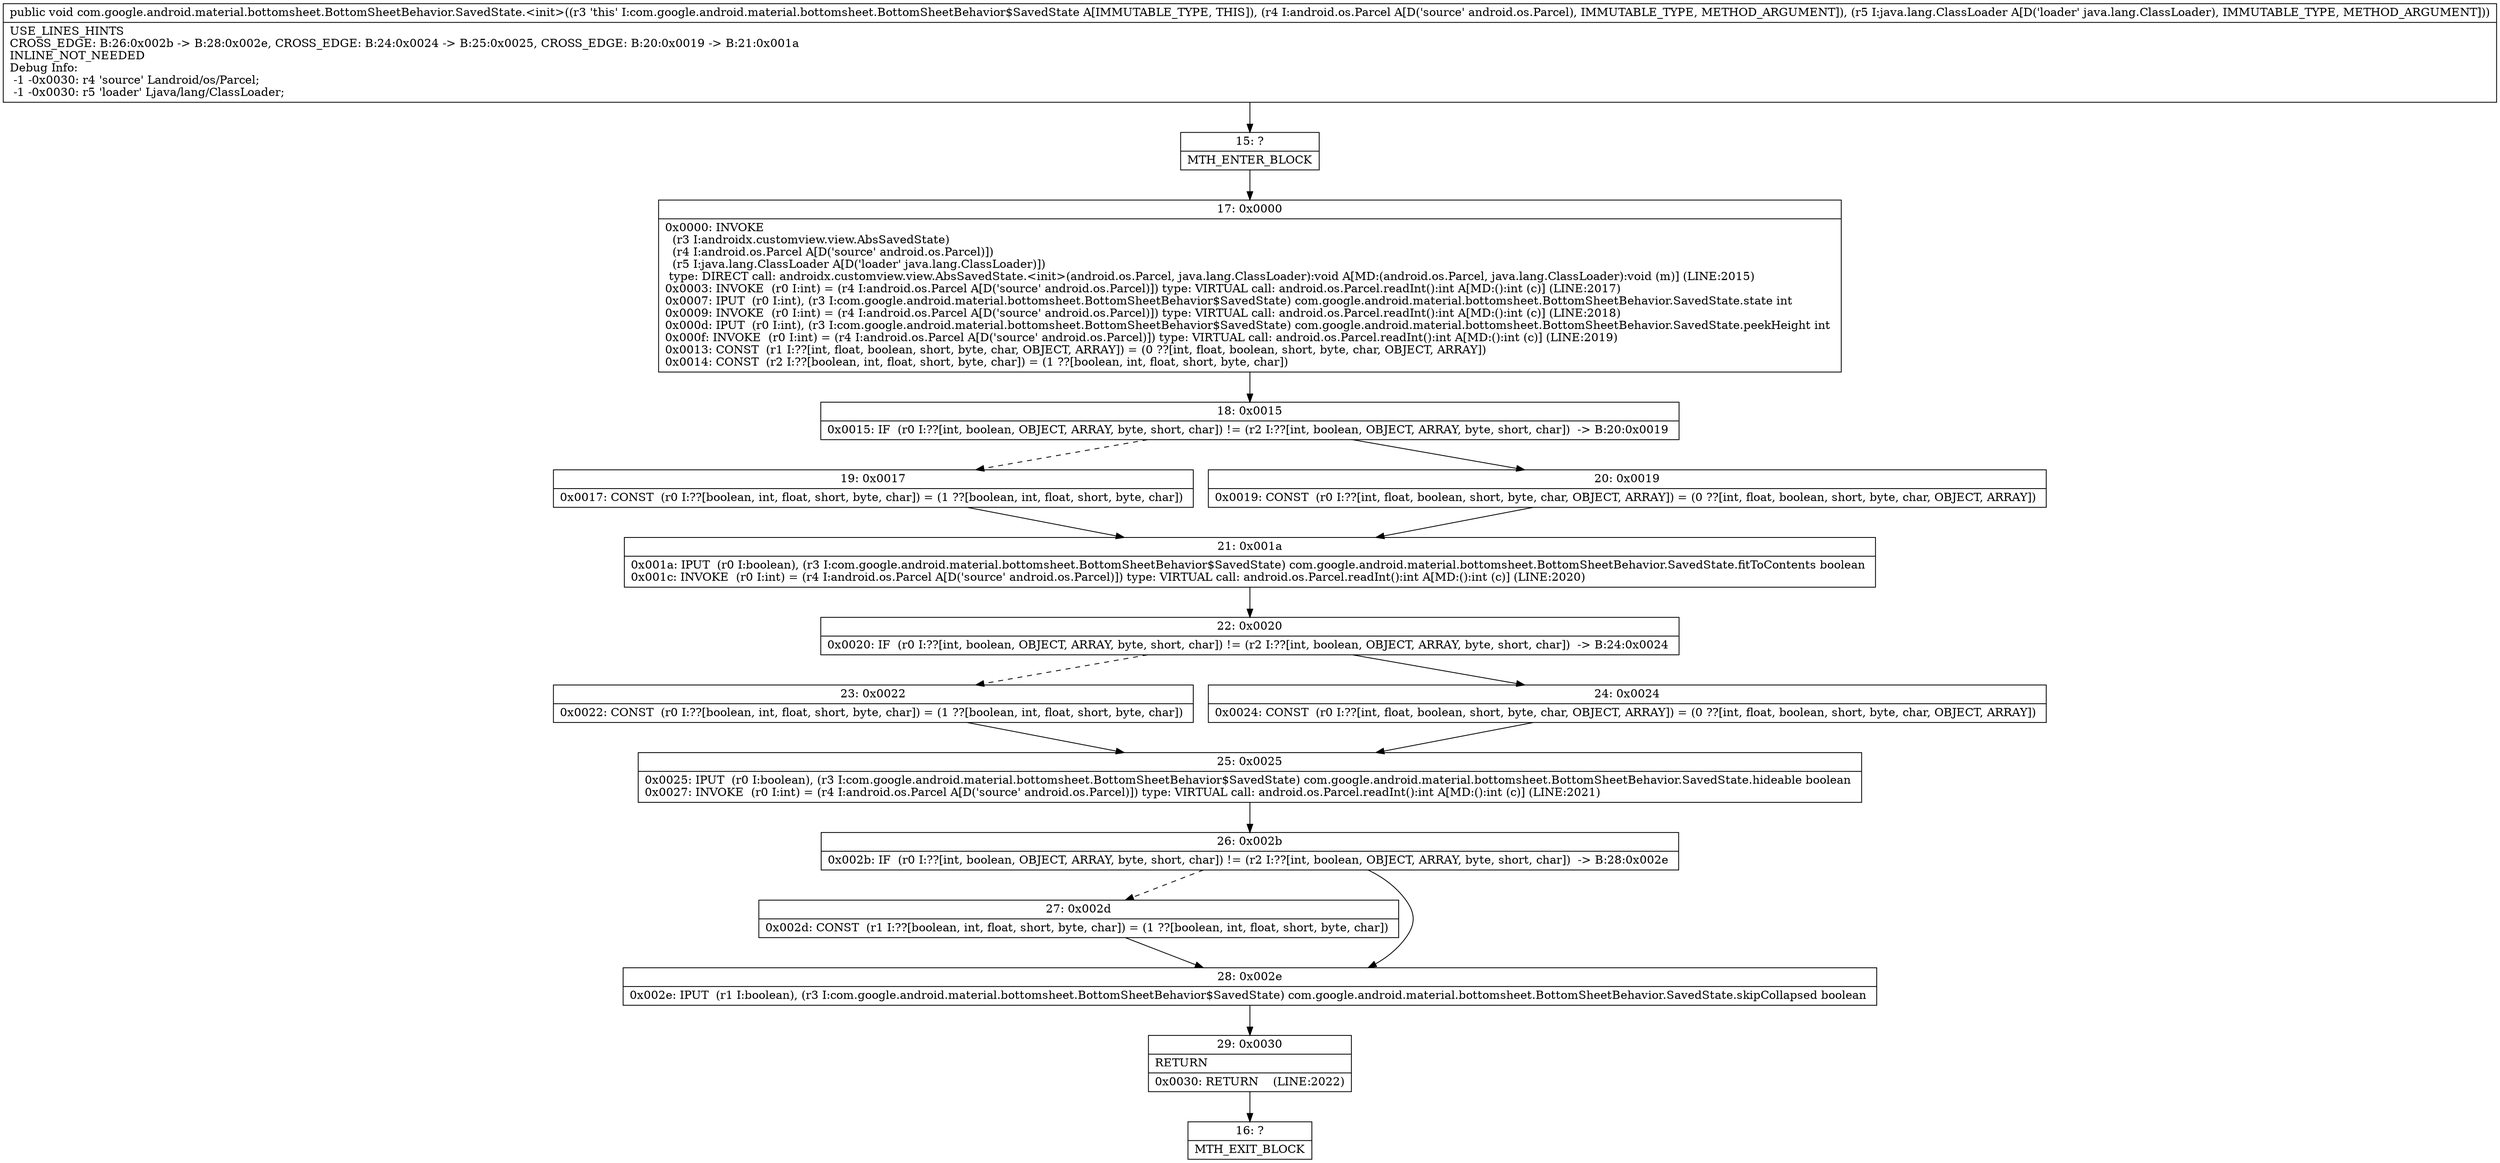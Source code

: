 digraph "CFG forcom.google.android.material.bottomsheet.BottomSheetBehavior.SavedState.\<init\>(Landroid\/os\/Parcel;Ljava\/lang\/ClassLoader;)V" {
Node_15 [shape=record,label="{15\:\ ?|MTH_ENTER_BLOCK\l}"];
Node_17 [shape=record,label="{17\:\ 0x0000|0x0000: INVOKE  \l  (r3 I:androidx.customview.view.AbsSavedState)\l  (r4 I:android.os.Parcel A[D('source' android.os.Parcel)])\l  (r5 I:java.lang.ClassLoader A[D('loader' java.lang.ClassLoader)])\l type: DIRECT call: androidx.customview.view.AbsSavedState.\<init\>(android.os.Parcel, java.lang.ClassLoader):void A[MD:(android.os.Parcel, java.lang.ClassLoader):void (m)] (LINE:2015)\l0x0003: INVOKE  (r0 I:int) = (r4 I:android.os.Parcel A[D('source' android.os.Parcel)]) type: VIRTUAL call: android.os.Parcel.readInt():int A[MD:():int (c)] (LINE:2017)\l0x0007: IPUT  (r0 I:int), (r3 I:com.google.android.material.bottomsheet.BottomSheetBehavior$SavedState) com.google.android.material.bottomsheet.BottomSheetBehavior.SavedState.state int \l0x0009: INVOKE  (r0 I:int) = (r4 I:android.os.Parcel A[D('source' android.os.Parcel)]) type: VIRTUAL call: android.os.Parcel.readInt():int A[MD:():int (c)] (LINE:2018)\l0x000d: IPUT  (r0 I:int), (r3 I:com.google.android.material.bottomsheet.BottomSheetBehavior$SavedState) com.google.android.material.bottomsheet.BottomSheetBehavior.SavedState.peekHeight int \l0x000f: INVOKE  (r0 I:int) = (r4 I:android.os.Parcel A[D('source' android.os.Parcel)]) type: VIRTUAL call: android.os.Parcel.readInt():int A[MD:():int (c)] (LINE:2019)\l0x0013: CONST  (r1 I:??[int, float, boolean, short, byte, char, OBJECT, ARRAY]) = (0 ??[int, float, boolean, short, byte, char, OBJECT, ARRAY]) \l0x0014: CONST  (r2 I:??[boolean, int, float, short, byte, char]) = (1 ??[boolean, int, float, short, byte, char]) \l}"];
Node_18 [shape=record,label="{18\:\ 0x0015|0x0015: IF  (r0 I:??[int, boolean, OBJECT, ARRAY, byte, short, char]) != (r2 I:??[int, boolean, OBJECT, ARRAY, byte, short, char])  \-\> B:20:0x0019 \l}"];
Node_19 [shape=record,label="{19\:\ 0x0017|0x0017: CONST  (r0 I:??[boolean, int, float, short, byte, char]) = (1 ??[boolean, int, float, short, byte, char]) \l}"];
Node_21 [shape=record,label="{21\:\ 0x001a|0x001a: IPUT  (r0 I:boolean), (r3 I:com.google.android.material.bottomsheet.BottomSheetBehavior$SavedState) com.google.android.material.bottomsheet.BottomSheetBehavior.SavedState.fitToContents boolean \l0x001c: INVOKE  (r0 I:int) = (r4 I:android.os.Parcel A[D('source' android.os.Parcel)]) type: VIRTUAL call: android.os.Parcel.readInt():int A[MD:():int (c)] (LINE:2020)\l}"];
Node_22 [shape=record,label="{22\:\ 0x0020|0x0020: IF  (r0 I:??[int, boolean, OBJECT, ARRAY, byte, short, char]) != (r2 I:??[int, boolean, OBJECT, ARRAY, byte, short, char])  \-\> B:24:0x0024 \l}"];
Node_23 [shape=record,label="{23\:\ 0x0022|0x0022: CONST  (r0 I:??[boolean, int, float, short, byte, char]) = (1 ??[boolean, int, float, short, byte, char]) \l}"];
Node_25 [shape=record,label="{25\:\ 0x0025|0x0025: IPUT  (r0 I:boolean), (r3 I:com.google.android.material.bottomsheet.BottomSheetBehavior$SavedState) com.google.android.material.bottomsheet.BottomSheetBehavior.SavedState.hideable boolean \l0x0027: INVOKE  (r0 I:int) = (r4 I:android.os.Parcel A[D('source' android.os.Parcel)]) type: VIRTUAL call: android.os.Parcel.readInt():int A[MD:():int (c)] (LINE:2021)\l}"];
Node_26 [shape=record,label="{26\:\ 0x002b|0x002b: IF  (r0 I:??[int, boolean, OBJECT, ARRAY, byte, short, char]) != (r2 I:??[int, boolean, OBJECT, ARRAY, byte, short, char])  \-\> B:28:0x002e \l}"];
Node_27 [shape=record,label="{27\:\ 0x002d|0x002d: CONST  (r1 I:??[boolean, int, float, short, byte, char]) = (1 ??[boolean, int, float, short, byte, char]) \l}"];
Node_28 [shape=record,label="{28\:\ 0x002e|0x002e: IPUT  (r1 I:boolean), (r3 I:com.google.android.material.bottomsheet.BottomSheetBehavior$SavedState) com.google.android.material.bottomsheet.BottomSheetBehavior.SavedState.skipCollapsed boolean \l}"];
Node_29 [shape=record,label="{29\:\ 0x0030|RETURN\l|0x0030: RETURN    (LINE:2022)\l}"];
Node_16 [shape=record,label="{16\:\ ?|MTH_EXIT_BLOCK\l}"];
Node_24 [shape=record,label="{24\:\ 0x0024|0x0024: CONST  (r0 I:??[int, float, boolean, short, byte, char, OBJECT, ARRAY]) = (0 ??[int, float, boolean, short, byte, char, OBJECT, ARRAY]) \l}"];
Node_20 [shape=record,label="{20\:\ 0x0019|0x0019: CONST  (r0 I:??[int, float, boolean, short, byte, char, OBJECT, ARRAY]) = (0 ??[int, float, boolean, short, byte, char, OBJECT, ARRAY]) \l}"];
MethodNode[shape=record,label="{public void com.google.android.material.bottomsheet.BottomSheetBehavior.SavedState.\<init\>((r3 'this' I:com.google.android.material.bottomsheet.BottomSheetBehavior$SavedState A[IMMUTABLE_TYPE, THIS]), (r4 I:android.os.Parcel A[D('source' android.os.Parcel), IMMUTABLE_TYPE, METHOD_ARGUMENT]), (r5 I:java.lang.ClassLoader A[D('loader' java.lang.ClassLoader), IMMUTABLE_TYPE, METHOD_ARGUMENT]))  | USE_LINES_HINTS\lCROSS_EDGE: B:26:0x002b \-\> B:28:0x002e, CROSS_EDGE: B:24:0x0024 \-\> B:25:0x0025, CROSS_EDGE: B:20:0x0019 \-\> B:21:0x001a\lINLINE_NOT_NEEDED\lDebug Info:\l  \-1 \-0x0030: r4 'source' Landroid\/os\/Parcel;\l  \-1 \-0x0030: r5 'loader' Ljava\/lang\/ClassLoader;\l}"];
MethodNode -> Node_15;Node_15 -> Node_17;
Node_17 -> Node_18;
Node_18 -> Node_19[style=dashed];
Node_18 -> Node_20;
Node_19 -> Node_21;
Node_21 -> Node_22;
Node_22 -> Node_23[style=dashed];
Node_22 -> Node_24;
Node_23 -> Node_25;
Node_25 -> Node_26;
Node_26 -> Node_27[style=dashed];
Node_26 -> Node_28;
Node_27 -> Node_28;
Node_28 -> Node_29;
Node_29 -> Node_16;
Node_24 -> Node_25;
Node_20 -> Node_21;
}

